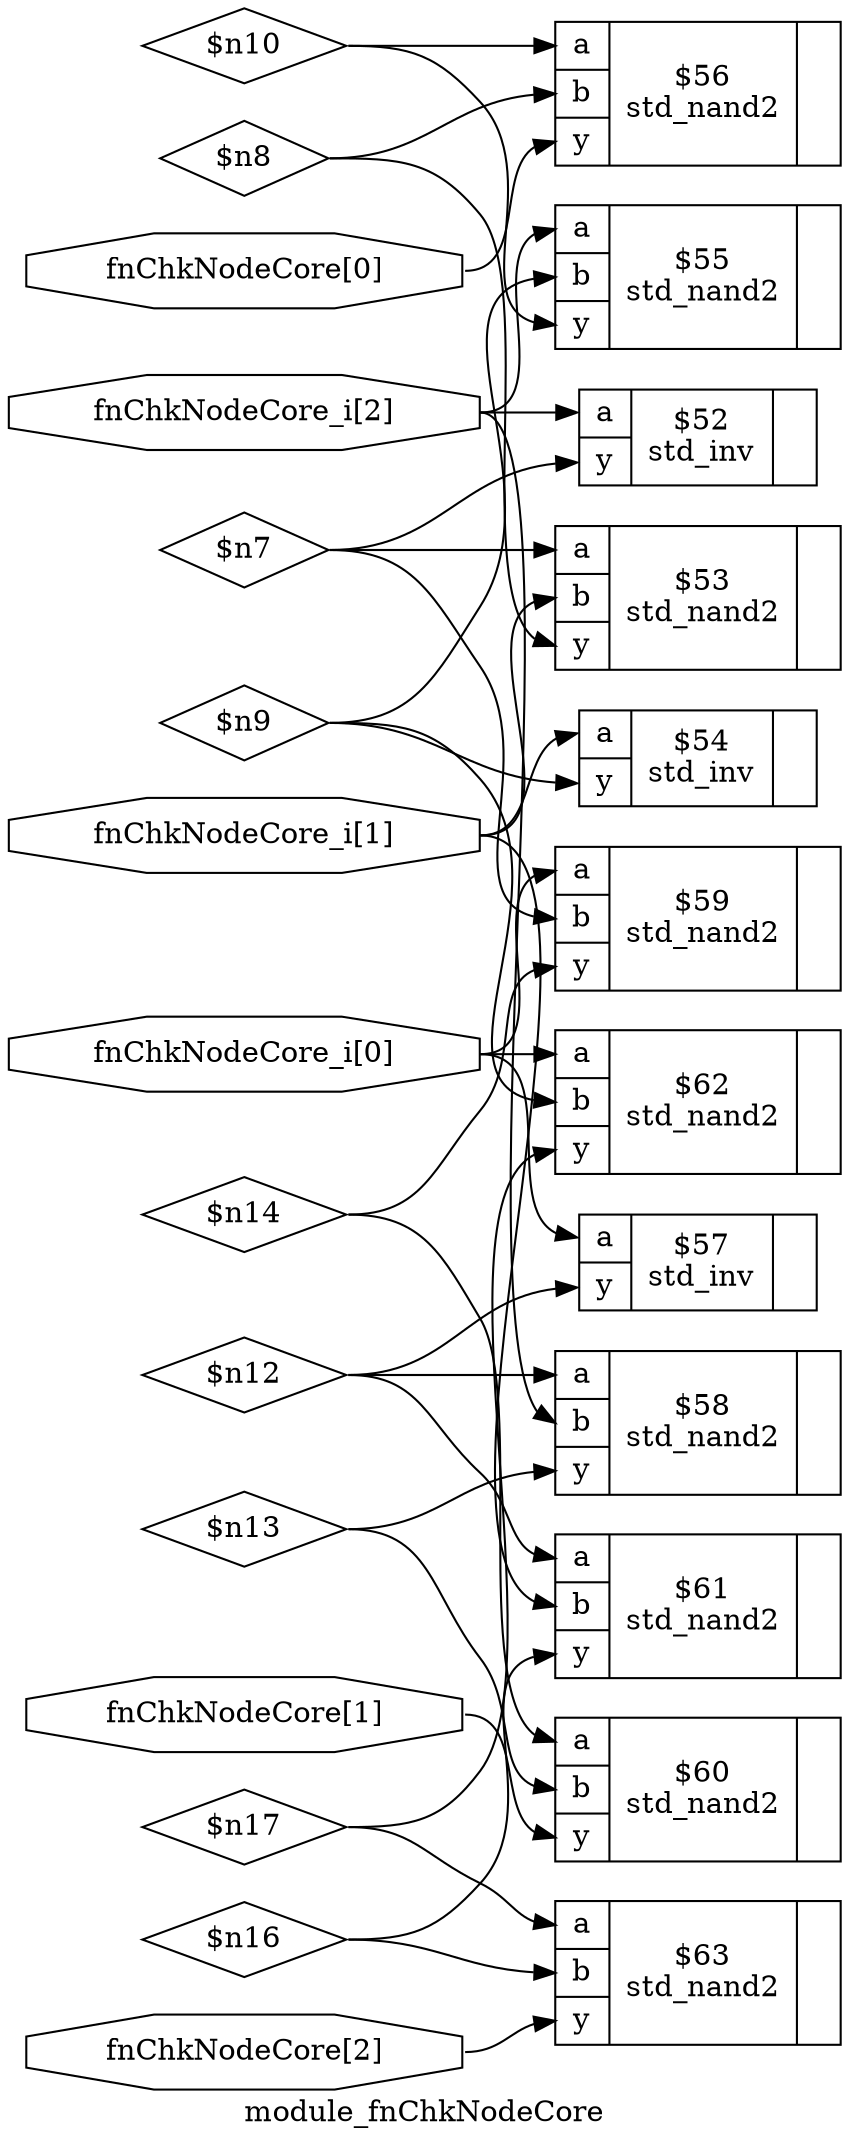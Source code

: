 digraph "module_fnChkNodeCore" {
label="module_fnChkNodeCore";
rankdir="LR";
remincross=true;
n11 [ shape=octagon, label="fnChkNodeCore[0]", color="black", fontcolor="black" ];
n12 [ shape=octagon, label="fnChkNodeCore[1]", color="black", fontcolor="black" ];
n13 [ shape=octagon, label="fnChkNodeCore[2]", color="black", fontcolor="black" ];
n14 [ shape=octagon, label="fnChkNodeCore_i[0]", color="black", fontcolor="black" ];
n15 [ shape=octagon, label="fnChkNodeCore_i[1]", color="black", fontcolor="black" ];
n16 [ shape=octagon, label="fnChkNodeCore_i[2]", color="black", fontcolor="black" ];
c19 [ shape=record, label="{{<p17> a|<p18> y}|$52\nstd_inv|{}}" ];
c21 [ shape=record, label="{{<p17> a|<p20> b|<p18> y}|$53\nstd_nand2|{}}" ];
c22 [ shape=record, label="{{<p17> a|<p18> y}|$54\nstd_inv|{}}" ];
c23 [ shape=record, label="{{<p17> a|<p20> b|<p18> y}|$55\nstd_nand2|{}}" ];
c24 [ shape=record, label="{{<p17> a|<p20> b|<p18> y}|$56\nstd_nand2|{}}" ];
c25 [ shape=record, label="{{<p17> a|<p18> y}|$57\nstd_inv|{}}" ];
c26 [ shape=record, label="{{<p17> a|<p20> b|<p18> y}|$58\nstd_nand2|{}}" ];
c27 [ shape=record, label="{{<p17> a|<p20> b|<p18> y}|$59\nstd_nand2|{}}" ];
c28 [ shape=record, label="{{<p17> a|<p20> b|<p18> y}|$60\nstd_nand2|{}}" ];
c29 [ shape=record, label="{{<p17> a|<p20> b|<p18> y}|$61\nstd_nand2|{}}" ];
c30 [ shape=record, label="{{<p17> a|<p20> b|<p18> y}|$62\nstd_nand2|{}}" ];
c31 [ shape=record, label="{{<p17> a|<p20> b|<p18> y}|$63\nstd_nand2|{}}" ];
n10 [ shape=diamond, label="$n9" ];
n10:e -> c22:p18:w [color="black", label=""];
n10:e -> c23:p20:w [color="black", label=""];
n10:e -> c30:p20:w [color="black", label=""];
n11:e -> c24:p18:w [color="black", label=""];
n12:e -> c28:p18:w [color="black", label=""];
n13:e -> c31:p18:w [color="black", label=""];
n14:e -> c25:p17:w [color="black", label=""];
n14:e -> c27:p17:w [color="black", label=""];
n14:e -> c30:p17:w [color="black", label=""];
n15:e -> c21:p20:w [color="black", label=""];
n15:e -> c22:p17:w [color="black", label=""];
n15:e -> c29:p20:w [color="black", label=""];
n16:e -> c19:p17:w [color="black", label=""];
n16:e -> c23:p17:w [color="black", label=""];
n16:e -> c26:p20:w [color="black", label=""];
n2 [ shape=diamond, label="$n10" ];
n2:e -> c23:p18:w [color="black", label=""];
n2:e -> c24:p17:w [color="black", label=""];
n3 [ shape=diamond, label="$n12" ];
n3:e -> c25:p18:w [color="black", label=""];
n3:e -> c26:p17:w [color="black", label=""];
n3:e -> c29:p17:w [color="black", label=""];
n4 [ shape=diamond, label="$n13" ];
n4:e -> c26:p18:w [color="black", label=""];
n4:e -> c28:p20:w [color="black", label=""];
n5 [ shape=diamond, label="$n14" ];
n5:e -> c27:p18:w [color="black", label=""];
n5:e -> c28:p17:w [color="black", label=""];
n6 [ shape=diamond, label="$n16" ];
n6:e -> c29:p18:w [color="black", label=""];
n6:e -> c31:p20:w [color="black", label=""];
n7 [ shape=diamond, label="$n17" ];
n7:e -> c30:p18:w [color="black", label=""];
n7:e -> c31:p17:w [color="black", label=""];
n8 [ shape=diamond, label="$n7" ];
n8:e -> c19:p18:w [color="black", label=""];
n8:e -> c21:p17:w [color="black", label=""];
n8:e -> c27:p20:w [color="black", label=""];
n9 [ shape=diamond, label="$n8" ];
n9:e -> c21:p18:w [color="black", label=""];
n9:e -> c24:p20:w [color="black", label=""];
}

